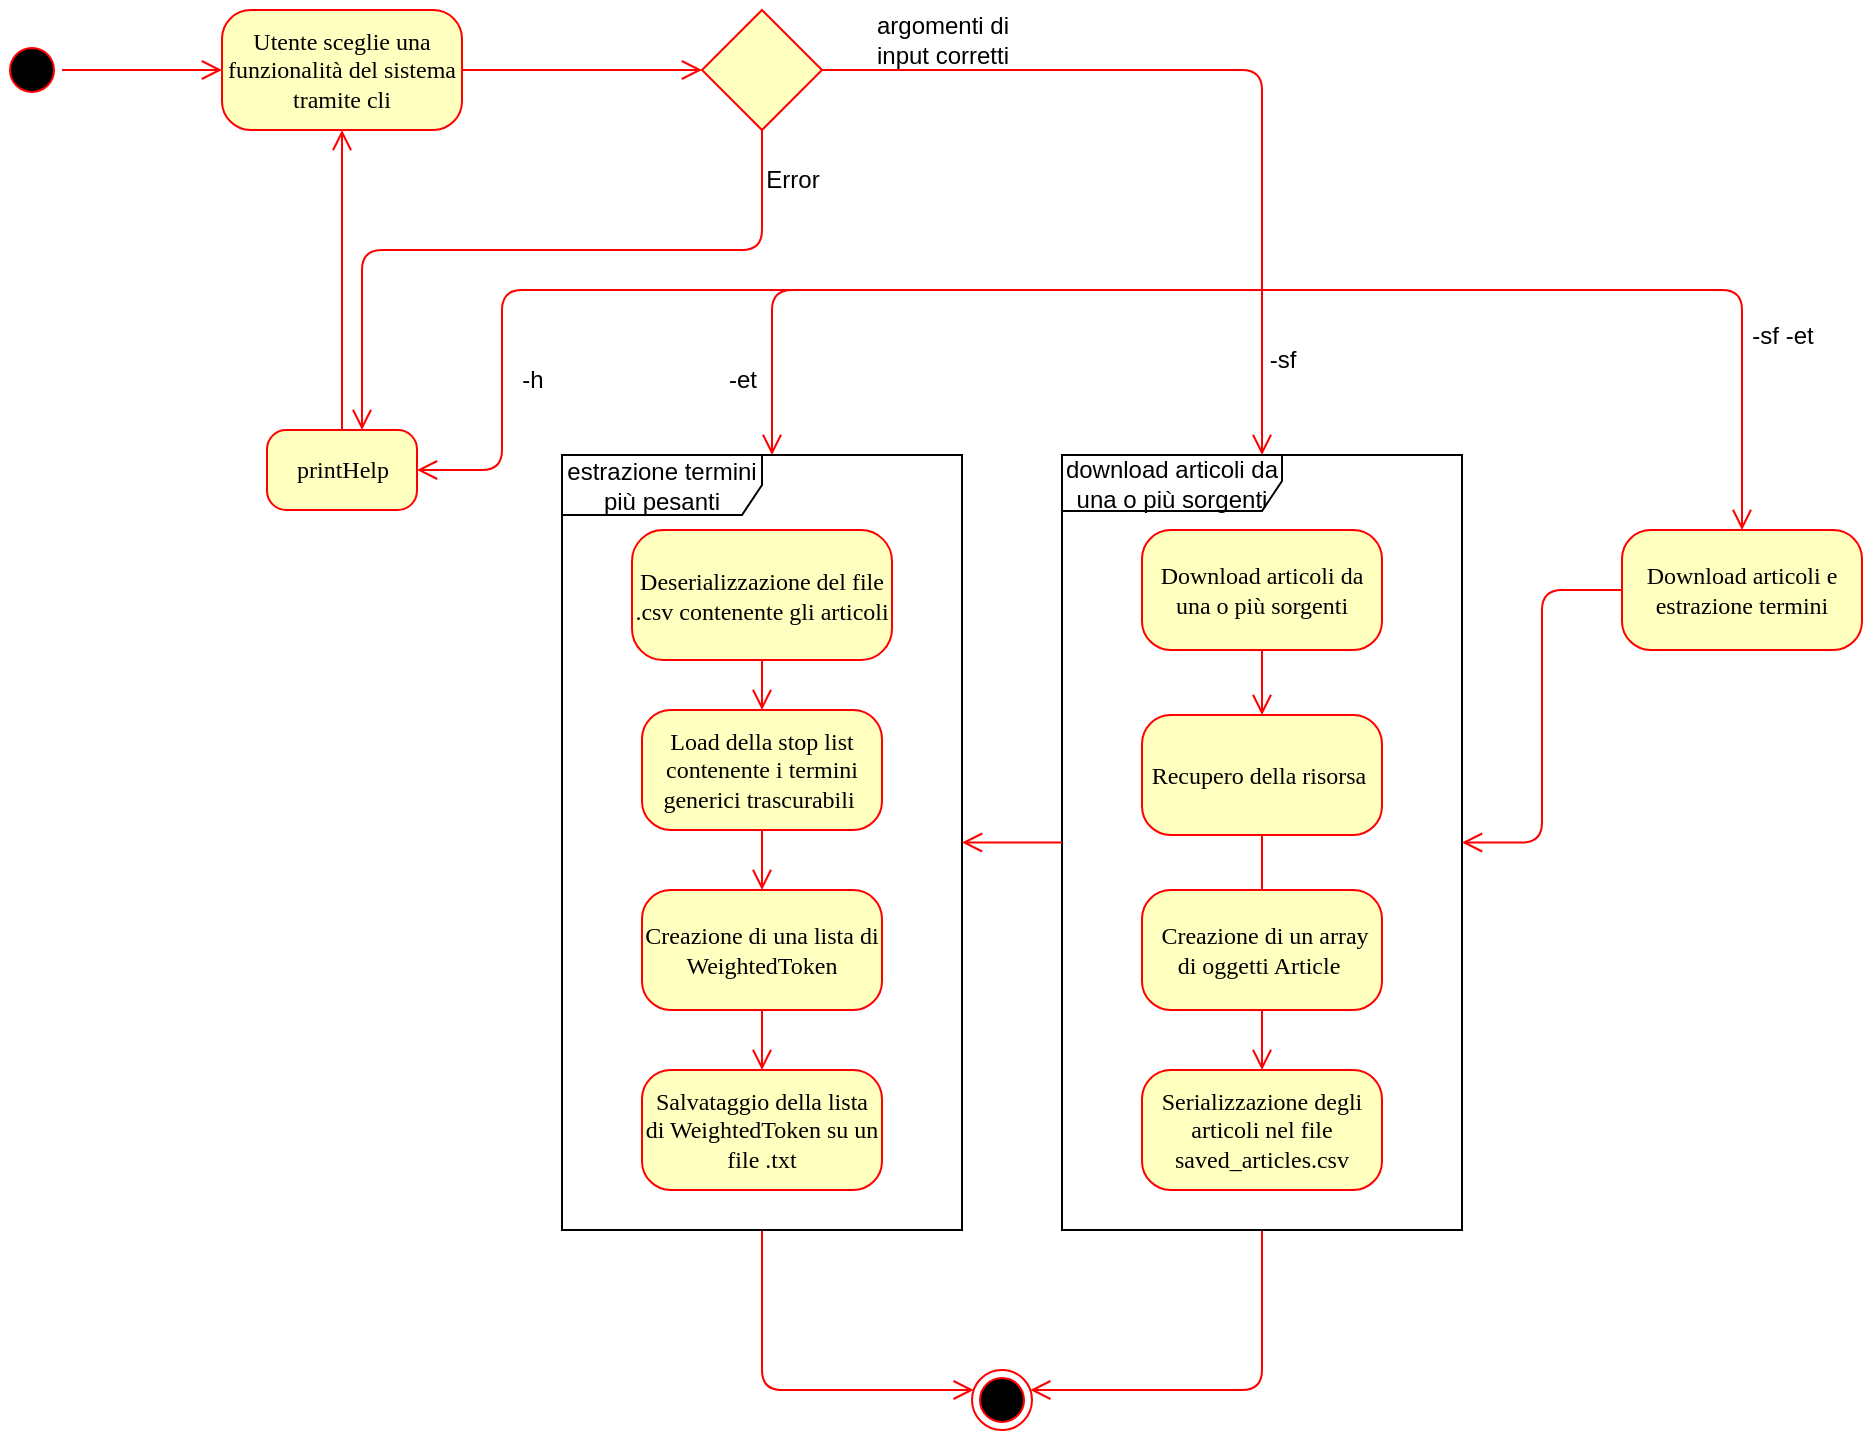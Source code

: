 <mxfile version="21.7.4" type="device">
  <diagram name="Page-1" id="58cdce13-f638-feb5-8d6f-7d28b1aa9fa0">
    <mxGraphModel dx="1050" dy="534" grid="1" gridSize="10" guides="1" tooltips="1" connect="1" arrows="1" fold="1" page="1" pageScale="1" pageWidth="1100" pageHeight="850" background="none" math="0" shadow="0">
      <root>
        <mxCell id="0" />
        <mxCell id="1" parent="0" />
        <mxCell id="382b91b5511bd0f7-1" value="" style="ellipse;html=1;shape=startState;fillColor=#000000;strokeColor=#ff0000;rounded=1;shadow=0;comic=0;labelBackgroundColor=none;fontFamily=Verdana;fontSize=12;fontColor=#000000;align=center;direction=south;" parent="1" vertex="1">
          <mxGeometry x="130" y="135" width="30" height="30" as="geometry" />
        </mxCell>
        <mxCell id="382b91b5511bd0f7-6" value="Utente sceglie una funzionalità del sistema tramite cli" style="rounded=1;whiteSpace=wrap;html=1;arcSize=24;fillColor=#ffffc0;strokeColor=#ff0000;shadow=0;comic=0;labelBackgroundColor=none;fontFamily=Verdana;fontSize=12;fontColor=#000000;align=center;" parent="1" vertex="1">
          <mxGeometry x="240" y="120" width="120" height="60" as="geometry" />
        </mxCell>
        <mxCell id="3cde6dad864a17aa-3" style="edgeStyle=orthogonalEdgeStyle;html=1;labelBackgroundColor=none;endArrow=open;endSize=8;strokeColor=#ff0000;fontFamily=Verdana;fontSize=12;align=left;" parent="1" source="xers-O8al9yBKqwTxHX6-41" target="xers-O8al9yBKqwTxHX6-2" edge="1">
          <mxGeometry relative="1" as="geometry">
            <Array as="points">
              <mxPoint x="760" y="810" />
            </Array>
          </mxGeometry>
        </mxCell>
        <mxCell id="382b91b5511bd0f7-7" value="Download articoli da una o più sorgenti" style="rounded=1;whiteSpace=wrap;html=1;arcSize=24;fillColor=#ffffc0;strokeColor=#ff0000;shadow=0;comic=0;labelBackgroundColor=none;fontFamily=Verdana;fontSize=12;fontColor=#000000;align=center;" parent="1" vertex="1">
          <mxGeometry x="700" y="380" width="120" height="60" as="geometry" />
        </mxCell>
        <mxCell id="3cde6dad864a17aa-4" style="edgeStyle=orthogonalEdgeStyle;html=1;labelBackgroundColor=none;endArrow=open;endSize=8;strokeColor=#ff0000;fontFamily=Verdana;fontSize=12;align=left;" parent="1" target="382b91b5511bd0f7-9" edge="1">
          <mxGeometry relative="1" as="geometry">
            <Array as="points">
              <mxPoint x="800" y="260" />
              <mxPoint x="1000" y="260" />
            </Array>
            <mxPoint x="790" y="260" as="sourcePoint" />
          </mxGeometry>
        </mxCell>
        <mxCell id="3cde6dad864a17aa-13" style="edgeStyle=elbowEdgeStyle;html=1;labelBackgroundColor=none;endArrow=open;endSize=8;strokeColor=#ff0000;fontFamily=Verdana;fontSize=12;align=left;" parent="1" source="382b91b5511bd0f7-10" edge="1">
          <mxGeometry relative="1" as="geometry">
            <mxPoint x="700" y="680" as="targetPoint" />
          </mxGeometry>
        </mxCell>
        <mxCell id="382b91b5511bd0f7-9" value="Download articoli e estrazione termini" style="rounded=1;whiteSpace=wrap;html=1;arcSize=24;fillColor=#ffffc0;strokeColor=#ff0000;shadow=0;comic=0;labelBackgroundColor=none;fontFamily=Verdana;fontSize=12;fontColor=#000000;align=center;" parent="1" vertex="1">
          <mxGeometry x="940" y="380" width="120" height="60" as="geometry" />
        </mxCell>
        <mxCell id="382b91b5511bd0f7-10" value="Serializzazione degli articoli nel file saved_articles.csv" style="rounded=1;whiteSpace=wrap;html=1;arcSize=24;fillColor=#ffffc0;strokeColor=#ff0000;shadow=0;comic=0;labelBackgroundColor=none;fontFamily=Verdana;fontSize=12;fontColor=#000000;align=center;" parent="1" vertex="1">
          <mxGeometry x="700" y="650" width="120" height="60" as="geometry" />
        </mxCell>
        <mxCell id="2a3bc250acf0617d-9" style="edgeStyle=orthogonalEdgeStyle;html=1;labelBackgroundColor=none;endArrow=open;endSize=8;strokeColor=#ff0000;fontFamily=Verdana;fontSize=12;align=left;" parent="1" source="382b91b5511bd0f7-1" target="382b91b5511bd0f7-6" edge="1">
          <mxGeometry relative="1" as="geometry" />
        </mxCell>
        <mxCell id="2a3bc250acf0617d-10" style="edgeStyle=orthogonalEdgeStyle;html=1;labelBackgroundColor=none;endArrow=open;endSize=8;strokeColor=#ff0000;fontFamily=Verdana;fontSize=12;align=left;" parent="1" source="xers-O8al9yBKqwTxHX6-18" target="xers-O8al9yBKqwTxHX6-41" edge="1">
          <mxGeometry relative="1" as="geometry">
            <Array as="points" />
            <mxPoint x="520" y="170" as="sourcePoint" />
          </mxGeometry>
        </mxCell>
        <mxCell id="2a3bc250acf0617d-12" style="edgeStyle=orthogonalEdgeStyle;html=1;labelBackgroundColor=none;endArrow=open;endSize=8;strokeColor=#ff0000;fontFamily=Verdana;fontSize=12;align=left;" parent="1" target="xers-O8al9yBKqwTxHX6-40" edge="1">
          <mxGeometry relative="1" as="geometry">
            <mxPoint x="670" y="260" as="sourcePoint" />
            <mxPoint x="505" y="320" as="targetPoint" />
            <Array as="points">
              <mxPoint x="515" y="260" />
            </Array>
          </mxGeometry>
        </mxCell>
        <mxCell id="2a3bc250acf0617d-15" style="edgeStyle=orthogonalEdgeStyle;html=1;labelBackgroundColor=none;endArrow=open;endSize=8;strokeColor=#ff0000;fontFamily=Verdana;fontSize=12;align=left;" parent="1" source="382b91b5511bd0f7-9" target="xers-O8al9yBKqwTxHX6-41" edge="1">
          <mxGeometry relative="1" as="geometry" />
        </mxCell>
        <mxCell id="3cde6dad864a17aa-8" style="edgeStyle=elbowEdgeStyle;html=1;labelBackgroundColor=none;endArrow=open;endSize=8;strokeColor=#ff0000;fontFamily=Verdana;fontSize=12;align=left;" parent="1" source="xers-O8al9yBKqwTxHX6-40" target="xers-O8al9yBKqwTxHX6-2" edge="1">
          <mxGeometry relative="1" as="geometry">
            <mxPoint x="510" y="555" as="sourcePoint" />
            <mxPoint x="430" y="535" as="targetPoint" />
            <Array as="points">
              <mxPoint x="510" y="810" />
            </Array>
          </mxGeometry>
        </mxCell>
        <mxCell id="xers-O8al9yBKqwTxHX6-2" value="" style="ellipse;html=1;shape=endState;fillColor=#000000;strokeColor=#ff0000;" vertex="1" parent="1">
          <mxGeometry x="615" y="800" width="30" height="30" as="geometry" />
        </mxCell>
        <mxCell id="xers-O8al9yBKqwTxHX6-3" value="" style="edgeStyle=elbowEdgeStyle;html=1;labelBackgroundColor=none;endArrow=open;endSize=8;strokeColor=#ff0000;fontFamily=Verdana;fontSize=12;align=left;" edge="1" parent="1" source="xers-O8al9yBKqwTxHX6-36" target="xers-O8al9yBKqwTxHX6-1">
          <mxGeometry relative="1" as="geometry">
            <mxPoint x="510" y="380" as="sourcePoint" />
            <mxPoint x="610" y="605" as="targetPoint" />
            <Array as="points" />
          </mxGeometry>
        </mxCell>
        <mxCell id="xers-O8al9yBKqwTxHX6-1" value="Salvataggio della lista di WeightedToken su un file .txt" style="rounded=1;whiteSpace=wrap;html=1;arcSize=24;fillColor=#ffffc0;strokeColor=#ff0000;shadow=0;comic=0;labelBackgroundColor=none;fontFamily=Verdana;fontSize=12;fontColor=#000000;align=center;" vertex="1" parent="1">
          <mxGeometry x="450" y="650" width="120" height="60" as="geometry" />
        </mxCell>
        <mxCell id="xers-O8al9yBKqwTxHX6-6" value="" style="edgeStyle=orthogonalEdgeStyle;html=1;labelBackgroundColor=none;endArrow=open;endSize=8;strokeColor=#ff0000;fontFamily=Verdana;fontSize=12;align=left;" edge="1" parent="1" source="xers-O8al9yBKqwTxHX6-4" target="382b91b5511bd0f7-10">
          <mxGeometry relative="1" as="geometry">
            <mxPoint x="750" y="360" as="sourcePoint" />
            <mxPoint x="760" y="550" as="targetPoint" />
          </mxGeometry>
        </mxCell>
        <mxCell id="xers-O8al9yBKqwTxHX6-7" value="" style="edgeStyle=orthogonalEdgeStyle;html=1;labelBackgroundColor=none;endArrow=open;endSize=8;strokeColor=#ff0000;fontFamily=Verdana;fontSize=12;align=left;" edge="1" parent="1" source="382b91b5511bd0f7-7" target="xers-O8al9yBKqwTxHX6-4">
          <mxGeometry relative="1" as="geometry">
            <mxPoint x="750" y="360" as="sourcePoint" />
            <mxPoint x="760" y="465" as="targetPoint" />
          </mxGeometry>
        </mxCell>
        <mxCell id="xers-O8al9yBKqwTxHX6-4" value="Recupero della risorsa&amp;nbsp;" style="rounded=1;whiteSpace=wrap;html=1;arcSize=24;fillColor=#ffffc0;strokeColor=#ff0000;shadow=0;comic=0;labelBackgroundColor=none;fontFamily=Verdana;fontSize=12;fontColor=#000000;align=center;" vertex="1" parent="1">
          <mxGeometry x="700" y="472.5" width="120" height="60" as="geometry" />
        </mxCell>
        <mxCell id="xers-O8al9yBKqwTxHX6-8" value="Deserializzazione del file .csv contenente gli articoli" style="rounded=1;whiteSpace=wrap;html=1;arcSize=24;fillColor=#ffffc0;strokeColor=#ff0000;shadow=0;comic=0;labelBackgroundColor=none;fontFamily=Verdana;fontSize=12;fontColor=#000000;align=center;" vertex="1" parent="1">
          <mxGeometry x="445" y="380" width="130" height="65" as="geometry" />
        </mxCell>
        <mxCell id="xers-O8al9yBKqwTxHX6-11" value="" style="edgeStyle=elbowEdgeStyle;html=1;labelBackgroundColor=none;endArrow=open;endSize=8;strokeColor=#ff0000;fontFamily=Verdana;fontSize=12;align=left;" edge="1" parent="1" source="xers-O8al9yBKqwTxHX6-8" target="xers-O8al9yBKqwTxHX6-9">
          <mxGeometry relative="1" as="geometry">
            <mxPoint x="500" y="435" as="sourcePoint" />
            <mxPoint x="500" y="540" as="targetPoint" />
            <Array as="points" />
          </mxGeometry>
        </mxCell>
        <mxCell id="xers-O8al9yBKqwTxHX6-9" value="Load della stop list contenente i termini generici trascurabili&amp;nbsp;" style="rounded=1;whiteSpace=wrap;html=1;arcSize=24;fillColor=#ffffc0;strokeColor=#ff0000;shadow=0;comic=0;labelBackgroundColor=none;fontFamily=Verdana;fontSize=12;fontColor=#000000;align=center;" vertex="1" parent="1">
          <mxGeometry x="450" y="470" width="120" height="60" as="geometry" />
        </mxCell>
        <mxCell id="xers-O8al9yBKqwTxHX6-17" value="" style="edgeStyle=orthogonalEdgeStyle;html=1;labelBackgroundColor=none;endArrow=open;endSize=8;strokeColor=#ff0000;fontFamily=Verdana;fontSize=12;align=left;" edge="1" parent="1" source="382b91b5511bd0f7-6" target="xers-O8al9yBKqwTxHX6-18">
          <mxGeometry relative="1" as="geometry">
            <Array as="points" />
            <mxPoint x="360" y="150" as="sourcePoint" />
            <mxPoint x="480" y="150" as="targetPoint" />
          </mxGeometry>
        </mxCell>
        <mxCell id="xers-O8al9yBKqwTxHX6-18" value="" style="rhombus;whiteSpace=wrap;html=1;fillColor=#ffffc0;strokeColor=#ff0000;fontColor=#000000;" vertex="1" parent="1">
          <mxGeometry x="480" y="120" width="60" height="60" as="geometry" />
        </mxCell>
        <mxCell id="xers-O8al9yBKqwTxHX6-20" value="printHelp" style="rounded=1;whiteSpace=wrap;html=1;arcSize=24;fillColor=#ffffc0;strokeColor=#ff0000;shadow=0;comic=0;labelBackgroundColor=none;fontFamily=Verdana;fontSize=12;fontColor=#000000;align=center;" vertex="1" parent="1">
          <mxGeometry x="262.5" y="330" width="75" height="40" as="geometry" />
        </mxCell>
        <mxCell id="xers-O8al9yBKqwTxHX6-22" value="" style="edgeStyle=orthogonalEdgeStyle;html=1;labelBackgroundColor=none;endArrow=open;endSize=8;strokeColor=#ff0000;fontFamily=Verdana;fontSize=12;align=left;" edge="1" parent="1" source="xers-O8al9yBKqwTxHX6-18" target="xers-O8al9yBKqwTxHX6-20">
          <mxGeometry relative="1" as="geometry">
            <Array as="points">
              <mxPoint x="510" y="240" />
              <mxPoint x="310" y="240" />
            </Array>
            <mxPoint x="500" y="220" as="sourcePoint" />
            <mxPoint x="480" y="200" as="targetPoint" />
          </mxGeometry>
        </mxCell>
        <mxCell id="xers-O8al9yBKqwTxHX6-23" value="Error" style="text;html=1;align=center;verticalAlign=middle;resizable=0;points=[];autosize=1;strokeColor=none;fillColor=none;" vertex="1" parent="1">
          <mxGeometry x="500" y="190" width="50" height="30" as="geometry" />
        </mxCell>
        <mxCell id="xers-O8al9yBKqwTxHX6-25" value="-et" style="text;html=1;align=center;verticalAlign=middle;resizable=0;points=[];autosize=1;strokeColor=none;fillColor=none;" vertex="1" parent="1">
          <mxGeometry x="480" y="290" width="40" height="30" as="geometry" />
        </mxCell>
        <mxCell id="xers-O8al9yBKqwTxHX6-27" value="-sf" style="text;html=1;align=center;verticalAlign=middle;resizable=0;points=[];autosize=1;strokeColor=none;fillColor=none;" vertex="1" parent="1">
          <mxGeometry x="750" y="280" width="40" height="30" as="geometry" />
        </mxCell>
        <mxCell id="xers-O8al9yBKqwTxHX6-28" value="-sf -et" style="text;html=1;align=center;verticalAlign=middle;resizable=0;points=[];autosize=1;strokeColor=none;fillColor=none;" vertex="1" parent="1">
          <mxGeometry x="995" y="268" width="50" height="30" as="geometry" />
        </mxCell>
        <mxCell id="xers-O8al9yBKqwTxHX6-31" value="" style="edgeStyle=orthogonalEdgeStyle;html=1;labelBackgroundColor=none;endArrow=open;endSize=8;strokeColor=#ff0000;fontFamily=Verdana;fontSize=12;align=left;" edge="1" parent="1" target="xers-O8al9yBKqwTxHX6-20">
          <mxGeometry relative="1" as="geometry">
            <Array as="points">
              <mxPoint x="380" y="260" />
              <mxPoint x="380" y="350" />
            </Array>
            <mxPoint x="800" y="260" as="sourcePoint" />
            <mxPoint x="450" y="140" as="targetPoint" />
          </mxGeometry>
        </mxCell>
        <mxCell id="xers-O8al9yBKqwTxHX6-32" value="-h" style="text;html=1;align=center;verticalAlign=middle;resizable=0;points=[];autosize=1;strokeColor=none;fillColor=none;" vertex="1" parent="1">
          <mxGeometry x="380" y="290" width="30" height="30" as="geometry" />
        </mxCell>
        <mxCell id="xers-O8al9yBKqwTxHX6-34" value="argomenti di&lt;br&gt;input corretti" style="text;html=1;align=center;verticalAlign=middle;resizable=0;points=[];autosize=1;strokeColor=none;fillColor=none;" vertex="1" parent="1">
          <mxGeometry x="555" y="115" width="90" height="40" as="geometry" />
        </mxCell>
        <mxCell id="xers-O8al9yBKqwTxHX6-35" value="" style="edgeStyle=orthogonalEdgeStyle;html=1;labelBackgroundColor=none;endArrow=open;endSize=8;strokeColor=#ff0000;fontFamily=Verdana;fontSize=12;align=left;" edge="1" parent="1" source="xers-O8al9yBKqwTxHX6-20" target="382b91b5511bd0f7-6">
          <mxGeometry relative="1" as="geometry">
            <Array as="points" />
            <mxPoint x="370" y="160" as="sourcePoint" />
            <mxPoint x="490" y="160" as="targetPoint" />
          </mxGeometry>
        </mxCell>
        <mxCell id="xers-O8al9yBKqwTxHX6-37" value="" style="edgeStyle=elbowEdgeStyle;html=1;labelBackgroundColor=none;endArrow=open;endSize=8;strokeColor=#ff0000;fontFamily=Verdana;fontSize=12;align=left;" edge="1" parent="1" source="xers-O8al9yBKqwTxHX6-9" target="xers-O8al9yBKqwTxHX6-36">
          <mxGeometry relative="1" as="geometry">
            <mxPoint x="510" y="520" as="sourcePoint" />
            <mxPoint x="510" y="580" as="targetPoint" />
            <Array as="points" />
          </mxGeometry>
        </mxCell>
        <mxCell id="xers-O8al9yBKqwTxHX6-36" value="Creazione di una lista di WeightedToken" style="rounded=1;whiteSpace=wrap;html=1;arcSize=24;fillColor=#ffffc0;strokeColor=#ff0000;shadow=0;comic=0;labelBackgroundColor=none;fontFamily=Verdana;fontSize=12;fontColor=#000000;align=center;" vertex="1" parent="1">
          <mxGeometry x="450" y="560" width="120" height="60" as="geometry" />
        </mxCell>
        <mxCell id="xers-O8al9yBKqwTxHX6-38" value="&amp;nbsp;Creazione di un array di oggetti Article&amp;nbsp;" style="rounded=1;whiteSpace=wrap;html=1;arcSize=24;fillColor=#ffffc0;strokeColor=#ff0000;shadow=0;comic=0;labelBackgroundColor=none;fontFamily=Verdana;fontSize=12;fontColor=#000000;align=center;" vertex="1" parent="1">
          <mxGeometry x="700" y="560" width="120" height="60" as="geometry" />
        </mxCell>
        <mxCell id="xers-O8al9yBKqwTxHX6-40" value="estrazione termini più pesanti" style="shape=umlFrame;whiteSpace=wrap;html=1;pointerEvents=0;width=100;height=30;" vertex="1" parent="1">
          <mxGeometry x="410" y="342.5" width="200" height="387.5" as="geometry" />
        </mxCell>
        <mxCell id="xers-O8al9yBKqwTxHX6-41" value="download articoli da una o più sorgenti" style="shape=umlFrame;whiteSpace=wrap;html=1;pointerEvents=0;width=110;height=28;" vertex="1" parent="1">
          <mxGeometry x="660" y="342.5" width="200" height="387.5" as="geometry" />
        </mxCell>
        <mxCell id="xers-O8al9yBKqwTxHX6-42" style="edgeStyle=orthogonalEdgeStyle;html=1;labelBackgroundColor=none;endArrow=open;endSize=8;strokeColor=#ff0000;fontFamily=Verdana;fontSize=12;align=left;" edge="1" parent="1" source="xers-O8al9yBKqwTxHX6-41" target="xers-O8al9yBKqwTxHX6-40">
          <mxGeometry relative="1" as="geometry">
            <mxPoint x="950" y="360" as="sourcePoint" />
            <mxPoint x="873" y="391" as="targetPoint" />
          </mxGeometry>
        </mxCell>
      </root>
    </mxGraphModel>
  </diagram>
</mxfile>
